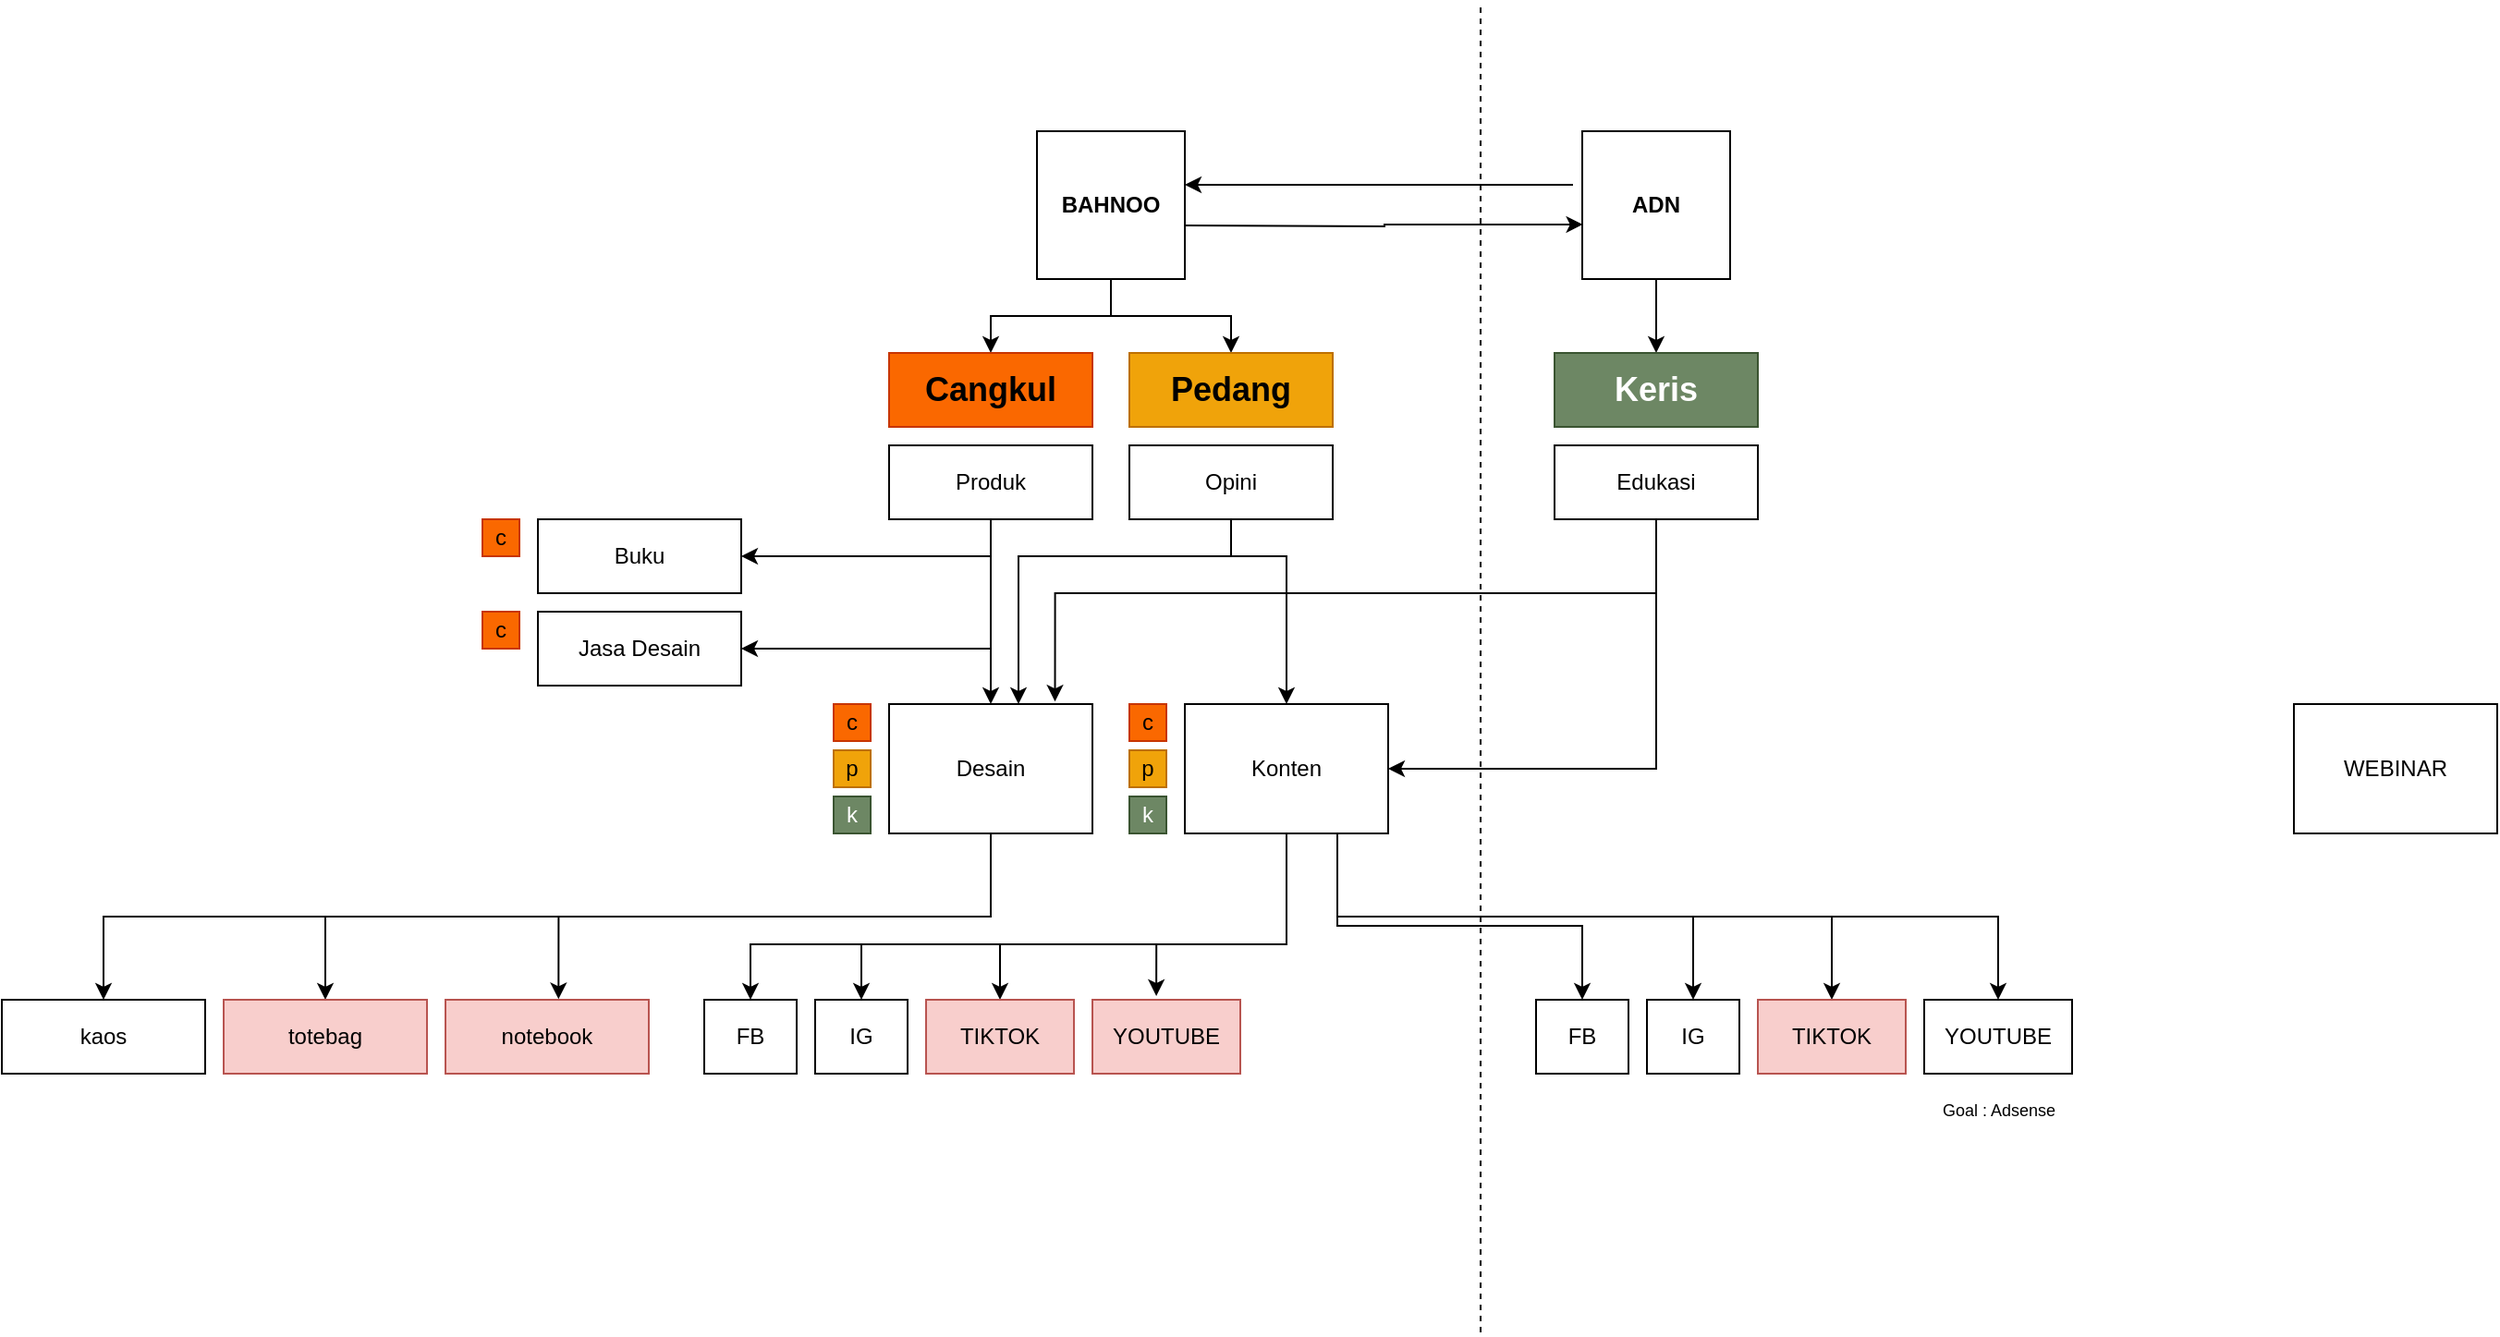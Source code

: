 <mxfile version="20.7.4" type="github">
  <diagram id="3FAYzUAJw1p4qOGToEqN" name="Page-1">
    <mxGraphModel dx="1100" dy="553" grid="1" gridSize="10" guides="1" tooltips="1" connect="1" arrows="1" fold="1" page="1" pageScale="1" pageWidth="2336" pageHeight="1654" math="0" shadow="0">
      <root>
        <mxCell id="0" />
        <mxCell id="1" parent="0" />
        <mxCell id="1m_I83HTcoRCwd1rOjIo-9" style="edgeStyle=orthogonalEdgeStyle;rounded=0;orthogonalLoop=1;jettySize=auto;html=1;exitX=0.5;exitY=1;exitDx=0;exitDy=0;entryX=0.5;entryY=0;entryDx=0;entryDy=0;" parent="1" source="1m_I83HTcoRCwd1rOjIo-1" target="1m_I83HTcoRCwd1rOjIo-5" edge="1">
          <mxGeometry relative="1" as="geometry" />
        </mxCell>
        <mxCell id="1m_I83HTcoRCwd1rOjIo-10" style="edgeStyle=orthogonalEdgeStyle;rounded=0;orthogonalLoop=1;jettySize=auto;html=1;exitX=0.5;exitY=1;exitDx=0;exitDy=0;entryX=0.5;entryY=0;entryDx=0;entryDy=0;" parent="1" source="1m_I83HTcoRCwd1rOjIo-1" target="1m_I83HTcoRCwd1rOjIo-7" edge="1">
          <mxGeometry relative="1" as="geometry" />
        </mxCell>
        <mxCell id="1m_I83HTcoRCwd1rOjIo-14" style="edgeStyle=orthogonalEdgeStyle;rounded=0;orthogonalLoop=1;jettySize=auto;html=1;exitX=1;exitY=0.75;exitDx=0;exitDy=0;entryX=0.004;entryY=0.631;entryDx=0;entryDy=0;entryPerimeter=0;" parent="1" target="1m_I83HTcoRCwd1rOjIo-2" edge="1">
          <mxGeometry relative="1" as="geometry">
            <mxPoint x="900" y="461" as="sourcePoint" />
            <mxPoint x="1060" y="461" as="targetPoint" />
          </mxGeometry>
        </mxCell>
        <mxCell id="1m_I83HTcoRCwd1rOjIo-1" value="&lt;b&gt;BAHNOO&lt;/b&gt;" style="whiteSpace=wrap;html=1;aspect=fixed;" parent="1" vertex="1">
          <mxGeometry x="820" y="410" width="80" height="80" as="geometry" />
        </mxCell>
        <mxCell id="1m_I83HTcoRCwd1rOjIo-13" style="edgeStyle=orthogonalEdgeStyle;rounded=0;orthogonalLoop=1;jettySize=auto;html=1;entryX=1;entryY=0.25;entryDx=0;entryDy=0;" parent="1" edge="1">
          <mxGeometry relative="1" as="geometry">
            <mxPoint x="1110" y="439" as="sourcePoint" />
            <mxPoint x="900" y="439" as="targetPoint" />
          </mxGeometry>
        </mxCell>
        <mxCell id="1m_I83HTcoRCwd1rOjIo-15" style="edgeStyle=orthogonalEdgeStyle;rounded=0;orthogonalLoop=1;jettySize=auto;html=1;exitX=0.5;exitY=1;exitDx=0;exitDy=0;entryX=0.5;entryY=0;entryDx=0;entryDy=0;" parent="1" source="1m_I83HTcoRCwd1rOjIo-2" target="1m_I83HTcoRCwd1rOjIo-8" edge="1">
          <mxGeometry relative="1" as="geometry" />
        </mxCell>
        <mxCell id="1m_I83HTcoRCwd1rOjIo-2" value="&lt;div&gt;&lt;b&gt;ADN&lt;/b&gt;&lt;/div&gt;" style="whiteSpace=wrap;html=1;aspect=fixed;" parent="1" vertex="1">
          <mxGeometry x="1115" y="410" width="80" height="80" as="geometry" />
        </mxCell>
        <mxCell id="1m_I83HTcoRCwd1rOjIo-5" value="&lt;h2&gt;Cangkul&lt;/h2&gt;" style="rounded=0;whiteSpace=wrap;html=1;fillColor=#fa6800;strokeColor=#C73500;fontColor=#000000;" parent="1" vertex="1">
          <mxGeometry x="740" y="530" width="110" height="40" as="geometry" />
        </mxCell>
        <mxCell id="1m_I83HTcoRCwd1rOjIo-7" value="&lt;h2&gt;Pedang&lt;/h2&gt;" style="rounded=0;whiteSpace=wrap;html=1;fillColor=#f0a30a;strokeColor=#BD7000;fontColor=#000000;" parent="1" vertex="1">
          <mxGeometry x="870" y="530" width="110" height="40" as="geometry" />
        </mxCell>
        <mxCell id="1m_I83HTcoRCwd1rOjIo-8" value="&lt;h2&gt;Keris&lt;/h2&gt;" style="rounded=0;whiteSpace=wrap;html=1;fillColor=#6d8764;strokeColor=#3A5431;fontColor=#ffffff;" parent="1" vertex="1">
          <mxGeometry x="1100" y="530" width="110" height="40" as="geometry" />
        </mxCell>
        <mxCell id="1m_I83HTcoRCwd1rOjIo-30" style="edgeStyle=orthogonalEdgeStyle;rounded=0;orthogonalLoop=1;jettySize=auto;html=1;exitX=0.5;exitY=1;exitDx=0;exitDy=0;entryX=1;entryY=0.5;entryDx=0;entryDy=0;" parent="1" source="1m_I83HTcoRCwd1rOjIo-16" target="1m_I83HTcoRCwd1rOjIo-25" edge="1">
          <mxGeometry relative="1" as="geometry" />
        </mxCell>
        <mxCell id="1m_I83HTcoRCwd1rOjIo-31" style="edgeStyle=orthogonalEdgeStyle;rounded=0;orthogonalLoop=1;jettySize=auto;html=1;exitX=0.5;exitY=1;exitDx=0;exitDy=0;entryX=0.816;entryY=-0.02;entryDx=0;entryDy=0;entryPerimeter=0;" parent="1" source="1m_I83HTcoRCwd1rOjIo-16" target="1m_I83HTcoRCwd1rOjIo-19" edge="1">
          <mxGeometry relative="1" as="geometry">
            <Array as="points">
              <mxPoint x="1155" y="660" />
              <mxPoint x="830" y="660" />
            </Array>
          </mxGeometry>
        </mxCell>
        <mxCell id="1m_I83HTcoRCwd1rOjIo-16" value="Edukasi" style="rounded=0;whiteSpace=wrap;html=1;" parent="1" vertex="1">
          <mxGeometry x="1100" y="580" width="110" height="40" as="geometry" />
        </mxCell>
        <mxCell id="1m_I83HTcoRCwd1rOjIo-26" style="edgeStyle=orthogonalEdgeStyle;rounded=0;orthogonalLoop=1;jettySize=auto;html=1;exitX=0.5;exitY=1;exitDx=0;exitDy=0;entryX=0.5;entryY=0;entryDx=0;entryDy=0;" parent="1" source="1m_I83HTcoRCwd1rOjIo-17" target="1m_I83HTcoRCwd1rOjIo-25" edge="1">
          <mxGeometry relative="1" as="geometry">
            <Array as="points">
              <mxPoint x="925" y="640" />
              <mxPoint x="955" y="640" />
            </Array>
          </mxGeometry>
        </mxCell>
        <mxCell id="1m_I83HTcoRCwd1rOjIo-29" style="edgeStyle=orthogonalEdgeStyle;rounded=0;orthogonalLoop=1;jettySize=auto;html=1;exitX=0.5;exitY=1;exitDx=0;exitDy=0;" parent="1" source="1m_I83HTcoRCwd1rOjIo-17" target="1m_I83HTcoRCwd1rOjIo-19" edge="1">
          <mxGeometry relative="1" as="geometry">
            <Array as="points">
              <mxPoint x="925" y="640" />
              <mxPoint x="810" y="640" />
            </Array>
          </mxGeometry>
        </mxCell>
        <mxCell id="1m_I83HTcoRCwd1rOjIo-17" value="Opini" style="rounded=0;whiteSpace=wrap;html=1;" parent="1" vertex="1">
          <mxGeometry x="870" y="580" width="110" height="40" as="geometry" />
        </mxCell>
        <mxCell id="1m_I83HTcoRCwd1rOjIo-23" style="edgeStyle=orthogonalEdgeStyle;rounded=0;orthogonalLoop=1;jettySize=auto;html=1;exitX=0.5;exitY=1;exitDx=0;exitDy=0;entryX=1;entryY=0.5;entryDx=0;entryDy=0;" parent="1" source="1m_I83HTcoRCwd1rOjIo-18" target="1m_I83HTcoRCwd1rOjIo-20" edge="1">
          <mxGeometry relative="1" as="geometry" />
        </mxCell>
        <mxCell id="1m_I83HTcoRCwd1rOjIo-24" style="edgeStyle=orthogonalEdgeStyle;rounded=0;orthogonalLoop=1;jettySize=auto;html=1;exitX=0.5;exitY=1;exitDx=0;exitDy=0;entryX=1;entryY=0.5;entryDx=0;entryDy=0;" parent="1" source="1m_I83HTcoRCwd1rOjIo-18" target="1m_I83HTcoRCwd1rOjIo-21" edge="1">
          <mxGeometry relative="1" as="geometry" />
        </mxCell>
        <mxCell id="1m_I83HTcoRCwd1rOjIo-28" style="edgeStyle=orthogonalEdgeStyle;rounded=0;orthogonalLoop=1;jettySize=auto;html=1;exitX=0.5;exitY=1;exitDx=0;exitDy=0;entryX=0.5;entryY=0;entryDx=0;entryDy=0;" parent="1" source="1m_I83HTcoRCwd1rOjIo-18" target="1m_I83HTcoRCwd1rOjIo-19" edge="1">
          <mxGeometry relative="1" as="geometry" />
        </mxCell>
        <mxCell id="1m_I83HTcoRCwd1rOjIo-18" value="Produk" style="rounded=0;whiteSpace=wrap;html=1;" parent="1" vertex="1">
          <mxGeometry x="740" y="580" width="110" height="40" as="geometry" />
        </mxCell>
        <mxCell id="1m_I83HTcoRCwd1rOjIo-33" style="edgeStyle=orthogonalEdgeStyle;rounded=0;orthogonalLoop=1;jettySize=auto;html=1;exitX=0.5;exitY=1;exitDx=0;exitDy=0;entryX=0.5;entryY=0;entryDx=0;entryDy=0;" parent="1" source="1m_I83HTcoRCwd1rOjIo-19" target="1m_I83HTcoRCwd1rOjIo-32" edge="1">
          <mxGeometry relative="1" as="geometry" />
        </mxCell>
        <mxCell id="1m_I83HTcoRCwd1rOjIo-36" style="edgeStyle=orthogonalEdgeStyle;rounded=0;orthogonalLoop=1;jettySize=auto;html=1;exitX=0.5;exitY=1;exitDx=0;exitDy=0;entryX=0.556;entryY=-0.008;entryDx=0;entryDy=0;entryPerimeter=0;" parent="1" source="1m_I83HTcoRCwd1rOjIo-19" target="1m_I83HTcoRCwd1rOjIo-35" edge="1">
          <mxGeometry relative="1" as="geometry" />
        </mxCell>
        <mxCell id="1m_I83HTcoRCwd1rOjIo-37" style="edgeStyle=orthogonalEdgeStyle;rounded=0;orthogonalLoop=1;jettySize=auto;html=1;exitX=0.5;exitY=1;exitDx=0;exitDy=0;entryX=0.5;entryY=0;entryDx=0;entryDy=0;" parent="1" source="1m_I83HTcoRCwd1rOjIo-19" target="1m_I83HTcoRCwd1rOjIo-34" edge="1">
          <mxGeometry relative="1" as="geometry" />
        </mxCell>
        <mxCell id="1m_I83HTcoRCwd1rOjIo-19" value="Desain" style="rounded=0;whiteSpace=wrap;html=1;" parent="1" vertex="1">
          <mxGeometry x="740" y="720" width="110" height="70" as="geometry" />
        </mxCell>
        <mxCell id="1m_I83HTcoRCwd1rOjIo-20" value="Buku" style="rounded=0;whiteSpace=wrap;html=1;" parent="1" vertex="1">
          <mxGeometry x="550" y="620" width="110" height="40" as="geometry" />
        </mxCell>
        <mxCell id="1m_I83HTcoRCwd1rOjIo-21" value="Jasa Desain" style="rounded=0;whiteSpace=wrap;html=1;" parent="1" vertex="1">
          <mxGeometry x="550" y="670" width="110" height="40" as="geometry" />
        </mxCell>
        <mxCell id="JSvmi1KyG3PtcBwtpsvf-20" style="edgeStyle=orthogonalEdgeStyle;rounded=0;orthogonalLoop=1;jettySize=auto;html=1;exitX=0.5;exitY=1;exitDx=0;exitDy=0;entryX=0.5;entryY=0;entryDx=0;entryDy=0;" edge="1" parent="1" source="1m_I83HTcoRCwd1rOjIo-25" target="JSvmi1KyG3PtcBwtpsvf-8">
          <mxGeometry relative="1" as="geometry">
            <Array as="points">
              <mxPoint x="955" y="850" />
              <mxPoint x="665" y="850" />
            </Array>
          </mxGeometry>
        </mxCell>
        <mxCell id="JSvmi1KyG3PtcBwtpsvf-21" style="edgeStyle=orthogonalEdgeStyle;rounded=0;orthogonalLoop=1;jettySize=auto;html=1;exitX=0.5;exitY=1;exitDx=0;exitDy=0;entryX=0.5;entryY=0;entryDx=0;entryDy=0;" edge="1" parent="1" source="1m_I83HTcoRCwd1rOjIo-25" target="JSvmi1KyG3PtcBwtpsvf-9">
          <mxGeometry relative="1" as="geometry">
            <Array as="points">
              <mxPoint x="955" y="850" />
              <mxPoint x="725" y="850" />
            </Array>
          </mxGeometry>
        </mxCell>
        <mxCell id="JSvmi1KyG3PtcBwtpsvf-22" style="edgeStyle=orthogonalEdgeStyle;rounded=0;orthogonalLoop=1;jettySize=auto;html=1;exitX=0.5;exitY=1;exitDx=0;exitDy=0;entryX=0.5;entryY=0;entryDx=0;entryDy=0;" edge="1" parent="1" source="1m_I83HTcoRCwd1rOjIo-25" target="JSvmi1KyG3PtcBwtpsvf-11">
          <mxGeometry relative="1" as="geometry">
            <Array as="points">
              <mxPoint x="955" y="850" />
              <mxPoint x="800" y="850" />
            </Array>
          </mxGeometry>
        </mxCell>
        <mxCell id="JSvmi1KyG3PtcBwtpsvf-23" style="edgeStyle=orthogonalEdgeStyle;rounded=0;orthogonalLoop=1;jettySize=auto;html=1;exitX=0.5;exitY=1;exitDx=0;exitDy=0;entryX=0.432;entryY=-0.05;entryDx=0;entryDy=0;entryPerimeter=0;" edge="1" parent="1" source="1m_I83HTcoRCwd1rOjIo-25" target="JSvmi1KyG3PtcBwtpsvf-10">
          <mxGeometry relative="1" as="geometry">
            <Array as="points">
              <mxPoint x="955" y="850" />
              <mxPoint x="885" y="850" />
            </Array>
          </mxGeometry>
        </mxCell>
        <mxCell id="JSvmi1KyG3PtcBwtpsvf-27" style="edgeStyle=orthogonalEdgeStyle;rounded=0;orthogonalLoop=1;jettySize=auto;html=1;exitX=0.75;exitY=1;exitDx=0;exitDy=0;entryX=0.5;entryY=0;entryDx=0;entryDy=0;fontSize=9;" edge="1" parent="1" source="1m_I83HTcoRCwd1rOjIo-25" target="JSvmi1KyG3PtcBwtpsvf-12">
          <mxGeometry relative="1" as="geometry">
            <Array as="points">
              <mxPoint x="983" y="840" />
              <mxPoint x="1115" y="840" />
            </Array>
          </mxGeometry>
        </mxCell>
        <mxCell id="JSvmi1KyG3PtcBwtpsvf-28" style="edgeStyle=orthogonalEdgeStyle;rounded=0;orthogonalLoop=1;jettySize=auto;html=1;exitX=0.75;exitY=1;exitDx=0;exitDy=0;fontSize=9;" edge="1" parent="1" source="1m_I83HTcoRCwd1rOjIo-25" target="JSvmi1KyG3PtcBwtpsvf-13">
          <mxGeometry relative="1" as="geometry" />
        </mxCell>
        <mxCell id="JSvmi1KyG3PtcBwtpsvf-29" style="edgeStyle=orthogonalEdgeStyle;rounded=0;orthogonalLoop=1;jettySize=auto;html=1;exitX=0.75;exitY=1;exitDx=0;exitDy=0;entryX=0.5;entryY=0;entryDx=0;entryDy=0;fontSize=9;" edge="1" parent="1" source="1m_I83HTcoRCwd1rOjIo-25" target="JSvmi1KyG3PtcBwtpsvf-15">
          <mxGeometry relative="1" as="geometry" />
        </mxCell>
        <mxCell id="JSvmi1KyG3PtcBwtpsvf-30" style="edgeStyle=orthogonalEdgeStyle;rounded=0;orthogonalLoop=1;jettySize=auto;html=1;exitX=0.75;exitY=1;exitDx=0;exitDy=0;entryX=0.5;entryY=0;entryDx=0;entryDy=0;fontSize=9;" edge="1" parent="1" source="1m_I83HTcoRCwd1rOjIo-25" target="JSvmi1KyG3PtcBwtpsvf-14">
          <mxGeometry relative="1" as="geometry" />
        </mxCell>
        <mxCell id="1m_I83HTcoRCwd1rOjIo-25" value="Konten" style="rounded=0;whiteSpace=wrap;html=1;" parent="1" vertex="1">
          <mxGeometry x="900" y="720" width="110" height="70" as="geometry" />
        </mxCell>
        <mxCell id="1m_I83HTcoRCwd1rOjIo-32" value="kaos" style="rounded=0;whiteSpace=wrap;html=1;" parent="1" vertex="1">
          <mxGeometry x="260" y="880" width="110" height="40" as="geometry" />
        </mxCell>
        <mxCell id="1m_I83HTcoRCwd1rOjIo-34" value="totebag" style="rounded=0;whiteSpace=wrap;html=1;fillColor=#f8cecc;strokeColor=#b85450;" parent="1" vertex="1">
          <mxGeometry x="380" y="880" width="110" height="40" as="geometry" />
        </mxCell>
        <mxCell id="1m_I83HTcoRCwd1rOjIo-35" value="notebook" style="rounded=0;whiteSpace=wrap;html=1;fillColor=#f8cecc;strokeColor=#b85450;" parent="1" vertex="1">
          <mxGeometry x="500" y="880" width="110" height="40" as="geometry" />
        </mxCell>
        <mxCell id="JSvmi1KyG3PtcBwtpsvf-1" value="c" style="rounded=0;whiteSpace=wrap;html=1;fillColor=#fa6800;strokeColor=#C73500;fontColor=#000000;" vertex="1" parent="1">
          <mxGeometry x="520" y="620" width="20" height="20" as="geometry" />
        </mxCell>
        <mxCell id="JSvmi1KyG3PtcBwtpsvf-2" value="c" style="rounded=0;whiteSpace=wrap;html=1;fillColor=#fa6800;strokeColor=#C73500;fontColor=#000000;" vertex="1" parent="1">
          <mxGeometry x="520" y="670" width="20" height="20" as="geometry" />
        </mxCell>
        <mxCell id="JSvmi1KyG3PtcBwtpsvf-4" value="c" style="rounded=0;whiteSpace=wrap;html=1;fillColor=#fa6800;strokeColor=#C73500;fontColor=#000000;" vertex="1" parent="1">
          <mxGeometry x="710" y="720" width="20" height="20" as="geometry" />
        </mxCell>
        <mxCell id="JSvmi1KyG3PtcBwtpsvf-5" value="p" style="rounded=0;whiteSpace=wrap;html=1;fillColor=#f0a30a;strokeColor=#BD7000;fontColor=#000000;" vertex="1" parent="1">
          <mxGeometry x="710" y="745" width="20" height="20" as="geometry" />
        </mxCell>
        <mxCell id="JSvmi1KyG3PtcBwtpsvf-6" value="k" style="rounded=0;whiteSpace=wrap;html=1;fillColor=#6d8764;strokeColor=#3A5431;fontColor=#ffffff;" vertex="1" parent="1">
          <mxGeometry x="710" y="770" width="20" height="20" as="geometry" />
        </mxCell>
        <mxCell id="JSvmi1KyG3PtcBwtpsvf-8" value="FB" style="rounded=0;whiteSpace=wrap;html=1;" vertex="1" parent="1">
          <mxGeometry x="640" y="880" width="50" height="40" as="geometry" />
        </mxCell>
        <mxCell id="JSvmi1KyG3PtcBwtpsvf-9" value="IG" style="rounded=0;whiteSpace=wrap;html=1;" vertex="1" parent="1">
          <mxGeometry x="700" y="880" width="50" height="40" as="geometry" />
        </mxCell>
        <mxCell id="JSvmi1KyG3PtcBwtpsvf-10" value="YOUTUBE" style="rounded=0;whiteSpace=wrap;html=1;fillColor=#f8cecc;strokeColor=#b85450;" vertex="1" parent="1">
          <mxGeometry x="850" y="880" width="80" height="40" as="geometry" />
        </mxCell>
        <mxCell id="JSvmi1KyG3PtcBwtpsvf-11" value="&lt;div&gt;TIKTOK&lt;/div&gt;" style="rounded=0;whiteSpace=wrap;html=1;fillColor=#f8cecc;strokeColor=#b85450;" vertex="1" parent="1">
          <mxGeometry x="760" y="880" width="80" height="40" as="geometry" />
        </mxCell>
        <mxCell id="JSvmi1KyG3PtcBwtpsvf-12" value="FB" style="rounded=0;whiteSpace=wrap;html=1;" vertex="1" parent="1">
          <mxGeometry x="1090" y="880" width="50" height="40" as="geometry" />
        </mxCell>
        <mxCell id="JSvmi1KyG3PtcBwtpsvf-13" value="IG" style="rounded=0;whiteSpace=wrap;html=1;" vertex="1" parent="1">
          <mxGeometry x="1150" y="880" width="50" height="40" as="geometry" />
        </mxCell>
        <mxCell id="JSvmi1KyG3PtcBwtpsvf-14" value="YOUTUBE" style="rounded=0;whiteSpace=wrap;html=1;" vertex="1" parent="1">
          <mxGeometry x="1300" y="880" width="80" height="40" as="geometry" />
        </mxCell>
        <mxCell id="JSvmi1KyG3PtcBwtpsvf-15" value="&lt;div&gt;TIKTOK&lt;/div&gt;" style="rounded=0;whiteSpace=wrap;html=1;fillColor=#f8cecc;strokeColor=#b85450;" vertex="1" parent="1">
          <mxGeometry x="1210" y="880" width="80" height="40" as="geometry" />
        </mxCell>
        <mxCell id="JSvmi1KyG3PtcBwtpsvf-16" value="" style="endArrow=none;dashed=1;html=1;rounded=0;" edge="1" parent="1">
          <mxGeometry width="50" height="50" relative="1" as="geometry">
            <mxPoint x="1060" y="1060" as="sourcePoint" />
            <mxPoint x="1060" y="340" as="targetPoint" />
          </mxGeometry>
        </mxCell>
        <mxCell id="JSvmi1KyG3PtcBwtpsvf-17" value="c" style="rounded=0;whiteSpace=wrap;html=1;fillColor=#fa6800;strokeColor=#C73500;fontColor=#000000;" vertex="1" parent="1">
          <mxGeometry x="870" y="720" width="20" height="20" as="geometry" />
        </mxCell>
        <mxCell id="JSvmi1KyG3PtcBwtpsvf-18" value="p" style="rounded=0;whiteSpace=wrap;html=1;fillColor=#f0a30a;strokeColor=#BD7000;fontColor=#000000;" vertex="1" parent="1">
          <mxGeometry x="870" y="745" width="20" height="20" as="geometry" />
        </mxCell>
        <mxCell id="JSvmi1KyG3PtcBwtpsvf-19" value="k" style="rounded=0;whiteSpace=wrap;html=1;fillColor=#6d8764;strokeColor=#3A5431;fontColor=#ffffff;" vertex="1" parent="1">
          <mxGeometry x="870" y="770" width="20" height="20" as="geometry" />
        </mxCell>
        <mxCell id="JSvmi1KyG3PtcBwtpsvf-26" value="&lt;font style=&quot;font-size: 9px;&quot;&gt;Goal : Adsense&lt;/font&gt;" style="text;html=1;align=center;verticalAlign=middle;resizable=0;points=[];autosize=1;strokeColor=none;fillColor=none;fontSize=8;" vertex="1" parent="1">
          <mxGeometry x="1295" y="930" width="90" height="20" as="geometry" />
        </mxCell>
        <mxCell id="JSvmi1KyG3PtcBwtpsvf-34" value="WEBINAR" style="rounded=0;whiteSpace=wrap;html=1;" vertex="1" parent="1">
          <mxGeometry x="1500" y="720" width="110" height="70" as="geometry" />
        </mxCell>
      </root>
    </mxGraphModel>
  </diagram>
</mxfile>
